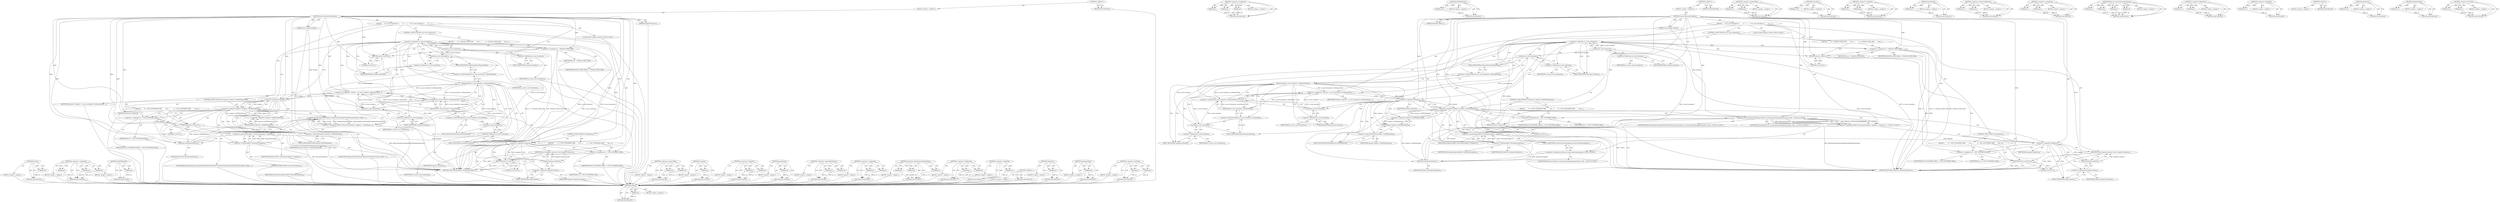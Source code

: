 digraph "&lt;operator&gt;.lessThan" {
vulnerable_177 [label=<(METHOD,release)>];
vulnerable_178 [label=<(PARAM,p1)>];
vulnerable_179 [label=<(BLOCK,&lt;empty&gt;,&lt;empty&gt;)>];
vulnerable_180 [label=<(METHOD_RETURN,ANY)>];
vulnerable_129 [label=<(METHOD,&lt;operator&gt;.conditional)>];
vulnerable_130 [label=<(PARAM,p1)>];
vulnerable_131 [label=<(PARAM,p2)>];
vulnerable_132 [label=<(PARAM,p3)>];
vulnerable_133 [label=<(BLOCK,&lt;empty&gt;,&lt;empty&gt;)>];
vulnerable_134 [label=<(METHOD_RETURN,ANY)>];
vulnerable_153 [label=<(METHOD,isHTMLElement)>];
vulnerable_154 [label=<(PARAM,p1)>];
vulnerable_155 [label=<(BLOCK,&lt;empty&gt;,&lt;empty&gt;)>];
vulnerable_156 [label=<(METHOD_RETURN,ANY)>];
vulnerable_6 [label=<(METHOD,&lt;global&gt;)<SUB>1</SUB>>];
vulnerable_7 [label=<(BLOCK,&lt;empty&gt;,&lt;empty&gt;)<SUB>1</SUB>>];
vulnerable_8 [label=<(METHOD,createContextualFragment)<SUB>1</SUB>>];
vulnerable_9 [label=<(PARAM,const String&amp; markup)<SUB>1</SUB>>];
vulnerable_10 [label=<(PARAM,ExceptionCode&amp; ec)<SUB>1</SUB>>];
vulnerable_11 [label=<(BLOCK,{
     if (!m_start.container()) {
        ec =...,{
     if (!m_start.container()) {
        ec =...)<SUB>2</SUB>>];
vulnerable_12 [label=<(CONTROL_STRUCTURE,IF,if (!m_start.container()))<SUB>3</SUB>>];
vulnerable_13 [label=<(&lt;operator&gt;.logicalNot,!m_start.container())<SUB>3</SUB>>];
vulnerable_14 [label=<(container,m_start.container())<SUB>3</SUB>>];
vulnerable_15 [label=<(&lt;operator&gt;.fieldAccess,m_start.container)<SUB>3</SUB>>];
vulnerable_16 [label=<(IDENTIFIER,m_start,m_start.container())<SUB>3</SUB>>];
vulnerable_17 [label=<(FIELD_IDENTIFIER,container,container)<SUB>3</SUB>>];
vulnerable_18 [label=<(BLOCK,{
        ec = INVALID_STATE_ERR;
        retur...,{
        ec = INVALID_STATE_ERR;
        retur...)<SUB>3</SUB>>];
vulnerable_19 [label=<(&lt;operator&gt;.assignment,ec = INVALID_STATE_ERR)<SUB>4</SUB>>];
vulnerable_20 [label=<(IDENTIFIER,ec,ec = INVALID_STATE_ERR)<SUB>4</SUB>>];
vulnerable_21 [label=<(IDENTIFIER,INVALID_STATE_ERR,ec = INVALID_STATE_ERR)<SUB>4</SUB>>];
vulnerable_22 [label=<(RETURN,return 0;,return 0;)<SUB>5</SUB>>];
vulnerable_23 [label=<(LITERAL,0,return 0;)<SUB>5</SUB>>];
vulnerable_24 [label="<(LOCAL,Node* element: Node*)<SUB>8</SUB>>"];
vulnerable_25 [label=<(&lt;operator&gt;.assignment,* element = m_start.container()-&gt;isElementNode(...)<SUB>8</SUB>>];
vulnerable_26 [label=<(IDENTIFIER,element,* element = m_start.container()-&gt;isElementNode(...)<SUB>8</SUB>>];
vulnerable_27 [label=<(&lt;operator&gt;.conditional,m_start.container()-&gt;isElementNode() ? m_start....)<SUB>8</SUB>>];
vulnerable_28 [label=<(isElementNode,m_start.container()-&gt;isElementNode())<SUB>8</SUB>>];
vulnerable_29 [label=<(&lt;operator&gt;.indirectFieldAccess,m_start.container()-&gt;isElementNode)<SUB>8</SUB>>];
vulnerable_30 [label=<(container,m_start.container())<SUB>8</SUB>>];
vulnerable_31 [label=<(&lt;operator&gt;.fieldAccess,m_start.container)<SUB>8</SUB>>];
vulnerable_32 [label=<(IDENTIFIER,m_start,m_start.container())<SUB>8</SUB>>];
vulnerable_33 [label=<(FIELD_IDENTIFIER,container,container)<SUB>8</SUB>>];
vulnerable_34 [label=<(FIELD_IDENTIFIER,isElementNode,isElementNode)<SUB>8</SUB>>];
vulnerable_35 [label=<(container,m_start.container())<SUB>8</SUB>>];
vulnerable_36 [label=<(&lt;operator&gt;.fieldAccess,m_start.container)<SUB>8</SUB>>];
vulnerable_37 [label=<(IDENTIFIER,m_start,m_start.container())<SUB>8</SUB>>];
vulnerable_38 [label=<(FIELD_IDENTIFIER,container,container)<SUB>8</SUB>>];
vulnerable_39 [label=<(parentNode,m_start.container()-&gt;parentNode())<SUB>8</SUB>>];
vulnerable_40 [label=<(&lt;operator&gt;.indirectFieldAccess,m_start.container()-&gt;parentNode)<SUB>8</SUB>>];
vulnerable_41 [label=<(container,m_start.container())<SUB>8</SUB>>];
vulnerable_42 [label=<(&lt;operator&gt;.fieldAccess,m_start.container)<SUB>8</SUB>>];
vulnerable_43 [label=<(IDENTIFIER,m_start,m_start.container())<SUB>8</SUB>>];
vulnerable_44 [label=<(FIELD_IDENTIFIER,container,container)<SUB>8</SUB>>];
vulnerable_45 [label=<(FIELD_IDENTIFIER,parentNode,parentNode)<SUB>8</SUB>>];
vulnerable_46 [label=<(CONTROL_STRUCTURE,IF,if (!element || !element-&gt;isHTMLElement()))<SUB>9</SUB>>];
vulnerable_47 [label=<(&lt;operator&gt;.logicalOr,!element || !element-&gt;isHTMLElement())<SUB>9</SUB>>];
vulnerable_48 [label=<(&lt;operator&gt;.logicalNot,!element)<SUB>9</SUB>>];
vulnerable_49 [label=<(IDENTIFIER,element,!element)<SUB>9</SUB>>];
vulnerable_50 [label=<(&lt;operator&gt;.logicalNot,!element-&gt;isHTMLElement())<SUB>9</SUB>>];
vulnerable_51 [label=<(isHTMLElement,element-&gt;isHTMLElement())<SUB>9</SUB>>];
vulnerable_52 [label=<(&lt;operator&gt;.indirectFieldAccess,element-&gt;isHTMLElement)<SUB>9</SUB>>];
vulnerable_53 [label=<(IDENTIFIER,element,element-&gt;isHTMLElement())<SUB>9</SUB>>];
vulnerable_54 [label=<(FIELD_IDENTIFIER,isHTMLElement,isHTMLElement)<SUB>9</SUB>>];
vulnerable_55 [label=<(BLOCK,{
        ec = NOT_SUPPORTED_ERR;
         retu...,{
        ec = NOT_SUPPORTED_ERR;
         retu...)<SUB>9</SUB>>];
vulnerable_56 [label=<(&lt;operator&gt;.assignment,ec = NOT_SUPPORTED_ERR)<SUB>10</SUB>>];
vulnerable_57 [label=<(IDENTIFIER,ec,ec = NOT_SUPPORTED_ERR)<SUB>10</SUB>>];
vulnerable_58 [label=<(IDENTIFIER,NOT_SUPPORTED_ERR,ec = NOT_SUPPORTED_ERR)<SUB>10</SUB>>];
vulnerable_59 [label=<(RETURN,return 0;,return 0;)<SUB>11</SUB>>];
vulnerable_60 [label=<(LITERAL,0,return 0;)<SUB>11</SUB>>];
vulnerable_61 [label=<(&lt;operator&gt;.assignment,RefPtr&lt;DocumentFragment&gt; fragment = createDocum...)<SUB>14</SUB>>];
vulnerable_62 [label=<(&lt;operator&gt;.greaterThan,RefPtr&lt;DocumentFragment&gt; fragment)<SUB>14</SUB>>];
vulnerable_63 [label=<(&lt;operator&gt;.lessThan,RefPtr&lt;DocumentFragment)<SUB>14</SUB>>];
vulnerable_64 [label=<(IDENTIFIER,RefPtr,RefPtr&lt;DocumentFragment)<SUB>14</SUB>>];
vulnerable_65 [label=<(IDENTIFIER,DocumentFragment,RefPtr&lt;DocumentFragment)<SUB>14</SUB>>];
vulnerable_66 [label=<(IDENTIFIER,fragment,RefPtr&lt;DocumentFragment&gt; fragment)<SUB>14</SUB>>];
vulnerable_67 [label=<(createDocumentFragmentForElement,createDocumentFragmentForElement(markup, toElem...)<SUB>14</SUB>>];
vulnerable_68 [label=<(IDENTIFIER,markup,createDocumentFragmentForElement(markup, toElem...)<SUB>14</SUB>>];
vulnerable_69 [label=<(toElement,toElement(element))<SUB>14</SUB>>];
vulnerable_70 [label=<(IDENTIFIER,element,toElement(element))<SUB>14</SUB>>];
vulnerable_71 [label=<(IDENTIFIER,AllowScriptingContentAndDoNotMarkAlreadyStarted,createDocumentFragmentForElement(markup, toElem...)<SUB>14</SUB>>];
vulnerable_72 [label=<(CONTROL_STRUCTURE,IF,if (!fragment))<SUB>16</SUB>>];
vulnerable_73 [label=<(&lt;operator&gt;.logicalNot,!fragment)<SUB>16</SUB>>];
vulnerable_74 [label=<(IDENTIFIER,fragment,!fragment)<SUB>16</SUB>>];
vulnerable_75 [label=<(BLOCK,{
         ec = NOT_SUPPORTED_ERR;
        retu...,{
         ec = NOT_SUPPORTED_ERR;
        retu...)<SUB>16</SUB>>];
vulnerable_76 [label=<(&lt;operator&gt;.assignment,ec = NOT_SUPPORTED_ERR)<SUB>17</SUB>>];
vulnerable_77 [label=<(IDENTIFIER,ec,ec = NOT_SUPPORTED_ERR)<SUB>17</SUB>>];
vulnerable_78 [label=<(IDENTIFIER,NOT_SUPPORTED_ERR,ec = NOT_SUPPORTED_ERR)<SUB>17</SUB>>];
vulnerable_79 [label=<(RETURN,return 0;,return 0;)<SUB>18</SUB>>];
vulnerable_80 [label=<(LITERAL,0,return 0;)<SUB>18</SUB>>];
vulnerable_81 [label=<(RETURN,return fragment.release();,return fragment.release();)<SUB>21</SUB>>];
vulnerable_82 [label=<(release,fragment.release())<SUB>21</SUB>>];
vulnerable_83 [label=<(&lt;operator&gt;.fieldAccess,fragment.release)<SUB>21</SUB>>];
vulnerable_84 [label=<(IDENTIFIER,fragment,fragment.release())<SUB>21</SUB>>];
vulnerable_85 [label=<(FIELD_IDENTIFIER,release,release)<SUB>21</SUB>>];
vulnerable_86 [label=<(METHOD_RETURN,PassRefPtr&lt;DocumentFragment&gt;)<SUB>1</SUB>>];
vulnerable_88 [label=<(METHOD_RETURN,ANY)<SUB>1</SUB>>];
vulnerable_157 [label=<(METHOD,&lt;operator&gt;.greaterThan)>];
vulnerable_158 [label=<(PARAM,p1)>];
vulnerable_159 [label=<(PARAM,p2)>];
vulnerable_160 [label=<(BLOCK,&lt;empty&gt;,&lt;empty&gt;)>];
vulnerable_161 [label=<(METHOD_RETURN,ANY)>];
vulnerable_115 [label=<(METHOD,container)>];
vulnerable_116 [label=<(PARAM,p1)>];
vulnerable_117 [label=<(BLOCK,&lt;empty&gt;,&lt;empty&gt;)>];
vulnerable_118 [label=<(METHOD_RETURN,ANY)>];
vulnerable_148 [label=<(METHOD,&lt;operator&gt;.logicalOr)>];
vulnerable_149 [label=<(PARAM,p1)>];
vulnerable_150 [label=<(PARAM,p2)>];
vulnerable_151 [label=<(BLOCK,&lt;empty&gt;,&lt;empty&gt;)>];
vulnerable_152 [label=<(METHOD_RETURN,ANY)>];
vulnerable_144 [label=<(METHOD,parentNode)>];
vulnerable_145 [label=<(PARAM,p1)>];
vulnerable_146 [label=<(BLOCK,&lt;empty&gt;,&lt;empty&gt;)>];
vulnerable_147 [label=<(METHOD_RETURN,ANY)>];
vulnerable_139 [label=<(METHOD,&lt;operator&gt;.indirectFieldAccess)>];
vulnerable_140 [label=<(PARAM,p1)>];
vulnerable_141 [label=<(PARAM,p2)>];
vulnerable_142 [label=<(BLOCK,&lt;empty&gt;,&lt;empty&gt;)>];
vulnerable_143 [label=<(METHOD_RETURN,ANY)>];
vulnerable_124 [label=<(METHOD,&lt;operator&gt;.assignment)>];
vulnerable_125 [label=<(PARAM,p1)>];
vulnerable_126 [label=<(PARAM,p2)>];
vulnerable_127 [label=<(BLOCK,&lt;empty&gt;,&lt;empty&gt;)>];
vulnerable_128 [label=<(METHOD_RETURN,ANY)>];
vulnerable_167 [label=<(METHOD,createDocumentFragmentForElement)>];
vulnerable_168 [label=<(PARAM,p1)>];
vulnerable_169 [label=<(PARAM,p2)>];
vulnerable_170 [label=<(PARAM,p3)>];
vulnerable_171 [label=<(BLOCK,&lt;empty&gt;,&lt;empty&gt;)>];
vulnerable_172 [label=<(METHOD_RETURN,ANY)>];
vulnerable_119 [label=<(METHOD,&lt;operator&gt;.fieldAccess)>];
vulnerable_120 [label=<(PARAM,p1)>];
vulnerable_121 [label=<(PARAM,p2)>];
vulnerable_122 [label=<(BLOCK,&lt;empty&gt;,&lt;empty&gt;)>];
vulnerable_123 [label=<(METHOD_RETURN,ANY)>];
vulnerable_111 [label=<(METHOD,&lt;operator&gt;.logicalNot)>];
vulnerable_112 [label=<(PARAM,p1)>];
vulnerable_113 [label=<(BLOCK,&lt;empty&gt;,&lt;empty&gt;)>];
vulnerable_114 [label=<(METHOD_RETURN,ANY)>];
vulnerable_105 [label=<(METHOD,&lt;global&gt;)<SUB>1</SUB>>];
vulnerable_106 [label=<(BLOCK,&lt;empty&gt;,&lt;empty&gt;)>];
vulnerable_107 [label=<(METHOD_RETURN,ANY)>];
vulnerable_173 [label=<(METHOD,toElement)>];
vulnerable_174 [label=<(PARAM,p1)>];
vulnerable_175 [label=<(BLOCK,&lt;empty&gt;,&lt;empty&gt;)>];
vulnerable_176 [label=<(METHOD_RETURN,ANY)>];
vulnerable_135 [label=<(METHOD,isElementNode)>];
vulnerable_136 [label=<(PARAM,p1)>];
vulnerable_137 [label=<(BLOCK,&lt;empty&gt;,&lt;empty&gt;)>];
vulnerable_138 [label=<(METHOD_RETURN,ANY)>];
vulnerable_162 [label=<(METHOD,&lt;operator&gt;.lessThan)>];
vulnerable_163 [label=<(PARAM,p1)>];
vulnerable_164 [label=<(PARAM,p2)>];
vulnerable_165 [label=<(BLOCK,&lt;empty&gt;,&lt;empty&gt;)>];
vulnerable_166 [label=<(METHOD_RETURN,ANY)>];
fixed_181 [label=<(METHOD,release)>];
fixed_182 [label=<(PARAM,p1)>];
fixed_183 [label=<(BLOCK,&lt;empty&gt;,&lt;empty&gt;)>];
fixed_184 [label=<(METHOD_RETURN,ANY)>];
fixed_132 [label=<(METHOD,&lt;operator&gt;.conditional)>];
fixed_133 [label=<(PARAM,p1)>];
fixed_134 [label=<(PARAM,p2)>];
fixed_135 [label=<(PARAM,p3)>];
fixed_136 [label=<(BLOCK,&lt;empty&gt;,&lt;empty&gt;)>];
fixed_137 [label=<(METHOD_RETURN,ANY)>];
fixed_156 [label=<(METHOD,isHTMLElement)>];
fixed_157 [label=<(PARAM,p1)>];
fixed_158 [label=<(BLOCK,&lt;empty&gt;,&lt;empty&gt;)>];
fixed_159 [label=<(METHOD_RETURN,ANY)>];
fixed_6 [label=<(METHOD,&lt;global&gt;)<SUB>1</SUB>>];
fixed_7 [label=<(BLOCK,&lt;empty&gt;,&lt;empty&gt;)<SUB>1</SUB>>];
fixed_8 [label=<(METHOD,createContextualFragment)<SUB>1</SUB>>];
fixed_9 [label=<(PARAM,const String&amp; markup)<SUB>1</SUB>>];
fixed_10 [label=<(PARAM,ExceptionCode&amp; ec)<SUB>1</SUB>>];
fixed_11 [label=<(BLOCK,{
     if (!m_start.container()) {
        ec =...,{
     if (!m_start.container()) {
        ec =...)<SUB>2</SUB>>];
fixed_12 [label=<(CONTROL_STRUCTURE,IF,if (!m_start.container()))<SUB>3</SUB>>];
fixed_13 [label=<(&lt;operator&gt;.logicalNot,!m_start.container())<SUB>3</SUB>>];
fixed_14 [label=<(container,m_start.container())<SUB>3</SUB>>];
fixed_15 [label=<(&lt;operator&gt;.fieldAccess,m_start.container)<SUB>3</SUB>>];
fixed_16 [label=<(IDENTIFIER,m_start,m_start.container())<SUB>3</SUB>>];
fixed_17 [label=<(FIELD_IDENTIFIER,container,container)<SUB>3</SUB>>];
fixed_18 [label=<(BLOCK,{
        ec = INVALID_STATE_ERR;
        retur...,{
        ec = INVALID_STATE_ERR;
        retur...)<SUB>3</SUB>>];
fixed_19 [label=<(&lt;operator&gt;.assignment,ec = INVALID_STATE_ERR)<SUB>4</SUB>>];
fixed_20 [label=<(IDENTIFIER,ec,ec = INVALID_STATE_ERR)<SUB>4</SUB>>];
fixed_21 [label=<(IDENTIFIER,INVALID_STATE_ERR,ec = INVALID_STATE_ERR)<SUB>4</SUB>>];
fixed_22 [label=<(RETURN,return 0;,return 0;)<SUB>5</SUB>>];
fixed_23 [label=<(LITERAL,0,return 0;)<SUB>5</SUB>>];
fixed_24 [label="<(LOCAL,Node* element: Node*)<SUB>8</SUB>>"];
fixed_25 [label=<(&lt;operator&gt;.assignment,* element = m_start.container()-&gt;isElementNode(...)<SUB>8</SUB>>];
fixed_26 [label=<(IDENTIFIER,element,* element = m_start.container()-&gt;isElementNode(...)<SUB>8</SUB>>];
fixed_27 [label=<(&lt;operator&gt;.conditional,m_start.container()-&gt;isElementNode() ? m_start....)<SUB>8</SUB>>];
fixed_28 [label=<(isElementNode,m_start.container()-&gt;isElementNode())<SUB>8</SUB>>];
fixed_29 [label=<(&lt;operator&gt;.indirectFieldAccess,m_start.container()-&gt;isElementNode)<SUB>8</SUB>>];
fixed_30 [label=<(container,m_start.container())<SUB>8</SUB>>];
fixed_31 [label=<(&lt;operator&gt;.fieldAccess,m_start.container)<SUB>8</SUB>>];
fixed_32 [label=<(IDENTIFIER,m_start,m_start.container())<SUB>8</SUB>>];
fixed_33 [label=<(FIELD_IDENTIFIER,container,container)<SUB>8</SUB>>];
fixed_34 [label=<(FIELD_IDENTIFIER,isElementNode,isElementNode)<SUB>8</SUB>>];
fixed_35 [label=<(container,m_start.container())<SUB>8</SUB>>];
fixed_36 [label=<(&lt;operator&gt;.fieldAccess,m_start.container)<SUB>8</SUB>>];
fixed_37 [label=<(IDENTIFIER,m_start,m_start.container())<SUB>8</SUB>>];
fixed_38 [label=<(FIELD_IDENTIFIER,container,container)<SUB>8</SUB>>];
fixed_39 [label=<(parentNode,m_start.container()-&gt;parentNode())<SUB>8</SUB>>];
fixed_40 [label=<(&lt;operator&gt;.indirectFieldAccess,m_start.container()-&gt;parentNode)<SUB>8</SUB>>];
fixed_41 [label=<(container,m_start.container())<SUB>8</SUB>>];
fixed_42 [label=<(&lt;operator&gt;.fieldAccess,m_start.container)<SUB>8</SUB>>];
fixed_43 [label=<(IDENTIFIER,m_start,m_start.container())<SUB>8</SUB>>];
fixed_44 [label=<(FIELD_IDENTIFIER,container,container)<SUB>8</SUB>>];
fixed_45 [label=<(FIELD_IDENTIFIER,parentNode,parentNode)<SUB>8</SUB>>];
fixed_46 [label=<(CONTROL_STRUCTURE,IF,if (!element || !element-&gt;isHTMLElement()))<SUB>9</SUB>>];
fixed_47 [label=<(&lt;operator&gt;.logicalOr,!element || !element-&gt;isHTMLElement())<SUB>9</SUB>>];
fixed_48 [label=<(&lt;operator&gt;.logicalNot,!element)<SUB>9</SUB>>];
fixed_49 [label=<(IDENTIFIER,element,!element)<SUB>9</SUB>>];
fixed_50 [label=<(&lt;operator&gt;.logicalNot,!element-&gt;isHTMLElement())<SUB>9</SUB>>];
fixed_51 [label=<(isHTMLElement,element-&gt;isHTMLElement())<SUB>9</SUB>>];
fixed_52 [label=<(&lt;operator&gt;.indirectFieldAccess,element-&gt;isHTMLElement)<SUB>9</SUB>>];
fixed_53 [label=<(IDENTIFIER,element,element-&gt;isHTMLElement())<SUB>9</SUB>>];
fixed_54 [label=<(FIELD_IDENTIFIER,isHTMLElement,isHTMLElement)<SUB>9</SUB>>];
fixed_55 [label=<(BLOCK,{
        ec = NOT_SUPPORTED_ERR;
         retu...,{
        ec = NOT_SUPPORTED_ERR;
         retu...)<SUB>9</SUB>>];
fixed_56 [label=<(&lt;operator&gt;.assignment,ec = NOT_SUPPORTED_ERR)<SUB>10</SUB>>];
fixed_57 [label=<(IDENTIFIER,ec,ec = NOT_SUPPORTED_ERR)<SUB>10</SUB>>];
fixed_58 [label=<(IDENTIFIER,NOT_SUPPORTED_ERR,ec = NOT_SUPPORTED_ERR)<SUB>10</SUB>>];
fixed_59 [label=<(RETURN,return 0;,return 0;)<SUB>11</SUB>>];
fixed_60 [label=<(LITERAL,0,return 0;)<SUB>11</SUB>>];
fixed_61 [label="<(&lt;operator&gt;.assignment,RefPtr&lt;DocumentFragment&gt; fragment = WebCore::cr...)<SUB>14</SUB>>"];
fixed_62 [label=<(&lt;operator&gt;.greaterThan,RefPtr&lt;DocumentFragment&gt; fragment)<SUB>14</SUB>>];
fixed_63 [label=<(&lt;operator&gt;.lessThan,RefPtr&lt;DocumentFragment)<SUB>14</SUB>>];
fixed_64 [label=<(IDENTIFIER,RefPtr,RefPtr&lt;DocumentFragment)<SUB>14</SUB>>];
fixed_65 [label=<(IDENTIFIER,DocumentFragment,RefPtr&lt;DocumentFragment)<SUB>14</SUB>>];
fixed_66 [label=<(IDENTIFIER,fragment,RefPtr&lt;DocumentFragment&gt; fragment)<SUB>14</SUB>>];
fixed_67 [label="<(WebCore.createContextualFragment,WebCore::createContextualFragment(markup, toEle...)<SUB>14</SUB>>"];
fixed_68 [label="<(&lt;operator&gt;.fieldAccess,WebCore::createContextualFragment)<SUB>14</SUB>>"];
fixed_69 [label="<(IDENTIFIER,WebCore,WebCore::createContextualFragment(markup, toEle...)<SUB>14</SUB>>"];
fixed_70 [label=<(FIELD_IDENTIFIER,createContextualFragment,createContextualFragment)<SUB>14</SUB>>];
fixed_71 [label="<(IDENTIFIER,markup,WebCore::createContextualFragment(markup, toEle...)<SUB>14</SUB>>"];
fixed_72 [label=<(toElement,toElement(element))<SUB>14</SUB>>];
fixed_73 [label=<(IDENTIFIER,element,toElement(element))<SUB>14</SUB>>];
fixed_74 [label="<(IDENTIFIER,AllowScriptingContentAndDoNotMarkAlreadyStarted,WebCore::createContextualFragment(markup, toEle...)<SUB>14</SUB>>"];
fixed_75 [label=<(CONTROL_STRUCTURE,IF,if (!fragment))<SUB>16</SUB>>];
fixed_76 [label=<(&lt;operator&gt;.logicalNot,!fragment)<SUB>16</SUB>>];
fixed_77 [label=<(IDENTIFIER,fragment,!fragment)<SUB>16</SUB>>];
fixed_78 [label=<(BLOCK,{
         ec = NOT_SUPPORTED_ERR;
        retu...,{
         ec = NOT_SUPPORTED_ERR;
        retu...)<SUB>16</SUB>>];
fixed_79 [label=<(&lt;operator&gt;.assignment,ec = NOT_SUPPORTED_ERR)<SUB>17</SUB>>];
fixed_80 [label=<(IDENTIFIER,ec,ec = NOT_SUPPORTED_ERR)<SUB>17</SUB>>];
fixed_81 [label=<(IDENTIFIER,NOT_SUPPORTED_ERR,ec = NOT_SUPPORTED_ERR)<SUB>17</SUB>>];
fixed_82 [label=<(RETURN,return 0;,return 0;)<SUB>18</SUB>>];
fixed_83 [label=<(LITERAL,0,return 0;)<SUB>18</SUB>>];
fixed_84 [label=<(RETURN,return fragment.release();,return fragment.release();)<SUB>21</SUB>>];
fixed_85 [label=<(release,fragment.release())<SUB>21</SUB>>];
fixed_86 [label=<(&lt;operator&gt;.fieldAccess,fragment.release)<SUB>21</SUB>>];
fixed_87 [label=<(IDENTIFIER,fragment,fragment.release())<SUB>21</SUB>>];
fixed_88 [label=<(FIELD_IDENTIFIER,release,release)<SUB>21</SUB>>];
fixed_89 [label=<(METHOD_RETURN,PassRefPtr&lt;DocumentFragment&gt;)<SUB>1</SUB>>];
fixed_91 [label=<(METHOD_RETURN,ANY)<SUB>1</SUB>>];
fixed_160 [label=<(METHOD,&lt;operator&gt;.greaterThan)>];
fixed_161 [label=<(PARAM,p1)>];
fixed_162 [label=<(PARAM,p2)>];
fixed_163 [label=<(BLOCK,&lt;empty&gt;,&lt;empty&gt;)>];
fixed_164 [label=<(METHOD_RETURN,ANY)>];
fixed_118 [label=<(METHOD,container)>];
fixed_119 [label=<(PARAM,p1)>];
fixed_120 [label=<(BLOCK,&lt;empty&gt;,&lt;empty&gt;)>];
fixed_121 [label=<(METHOD_RETURN,ANY)>];
fixed_151 [label=<(METHOD,&lt;operator&gt;.logicalOr)>];
fixed_152 [label=<(PARAM,p1)>];
fixed_153 [label=<(PARAM,p2)>];
fixed_154 [label=<(BLOCK,&lt;empty&gt;,&lt;empty&gt;)>];
fixed_155 [label=<(METHOD_RETURN,ANY)>];
fixed_147 [label=<(METHOD,parentNode)>];
fixed_148 [label=<(PARAM,p1)>];
fixed_149 [label=<(BLOCK,&lt;empty&gt;,&lt;empty&gt;)>];
fixed_150 [label=<(METHOD_RETURN,ANY)>];
fixed_142 [label=<(METHOD,&lt;operator&gt;.indirectFieldAccess)>];
fixed_143 [label=<(PARAM,p1)>];
fixed_144 [label=<(PARAM,p2)>];
fixed_145 [label=<(BLOCK,&lt;empty&gt;,&lt;empty&gt;)>];
fixed_146 [label=<(METHOD_RETURN,ANY)>];
fixed_127 [label=<(METHOD,&lt;operator&gt;.assignment)>];
fixed_128 [label=<(PARAM,p1)>];
fixed_129 [label=<(PARAM,p2)>];
fixed_130 [label=<(BLOCK,&lt;empty&gt;,&lt;empty&gt;)>];
fixed_131 [label=<(METHOD_RETURN,ANY)>];
fixed_170 [label=<(METHOD,WebCore.createContextualFragment)>];
fixed_171 [label=<(PARAM,p1)>];
fixed_172 [label=<(PARAM,p2)>];
fixed_173 [label=<(PARAM,p3)>];
fixed_174 [label=<(PARAM,p4)>];
fixed_175 [label=<(BLOCK,&lt;empty&gt;,&lt;empty&gt;)>];
fixed_176 [label=<(METHOD_RETURN,ANY)>];
fixed_122 [label=<(METHOD,&lt;operator&gt;.fieldAccess)>];
fixed_123 [label=<(PARAM,p1)>];
fixed_124 [label=<(PARAM,p2)>];
fixed_125 [label=<(BLOCK,&lt;empty&gt;,&lt;empty&gt;)>];
fixed_126 [label=<(METHOD_RETURN,ANY)>];
fixed_114 [label=<(METHOD,&lt;operator&gt;.logicalNot)>];
fixed_115 [label=<(PARAM,p1)>];
fixed_116 [label=<(BLOCK,&lt;empty&gt;,&lt;empty&gt;)>];
fixed_117 [label=<(METHOD_RETURN,ANY)>];
fixed_108 [label=<(METHOD,&lt;global&gt;)<SUB>1</SUB>>];
fixed_109 [label=<(BLOCK,&lt;empty&gt;,&lt;empty&gt;)>];
fixed_110 [label=<(METHOD_RETURN,ANY)>];
fixed_177 [label=<(METHOD,toElement)>];
fixed_178 [label=<(PARAM,p1)>];
fixed_179 [label=<(BLOCK,&lt;empty&gt;,&lt;empty&gt;)>];
fixed_180 [label=<(METHOD_RETURN,ANY)>];
fixed_138 [label=<(METHOD,isElementNode)>];
fixed_139 [label=<(PARAM,p1)>];
fixed_140 [label=<(BLOCK,&lt;empty&gt;,&lt;empty&gt;)>];
fixed_141 [label=<(METHOD_RETURN,ANY)>];
fixed_165 [label=<(METHOD,&lt;operator&gt;.lessThan)>];
fixed_166 [label=<(PARAM,p1)>];
fixed_167 [label=<(PARAM,p2)>];
fixed_168 [label=<(BLOCK,&lt;empty&gt;,&lt;empty&gt;)>];
fixed_169 [label=<(METHOD_RETURN,ANY)>];
vulnerable_177 -> vulnerable_178  [key=0, label="AST: "];
vulnerable_177 -> vulnerable_178  [key=1, label="DDG: "];
vulnerable_177 -> vulnerable_179  [key=0, label="AST: "];
vulnerable_177 -> vulnerable_180  [key=0, label="AST: "];
vulnerable_177 -> vulnerable_180  [key=1, label="CFG: "];
vulnerable_178 -> vulnerable_180  [key=0, label="DDG: p1"];
vulnerable_179 -> fixed_181  [key=0];
vulnerable_180 -> fixed_181  [key=0];
vulnerable_129 -> vulnerable_130  [key=0, label="AST: "];
vulnerable_129 -> vulnerable_130  [key=1, label="DDG: "];
vulnerable_129 -> vulnerable_133  [key=0, label="AST: "];
vulnerable_129 -> vulnerable_131  [key=0, label="AST: "];
vulnerable_129 -> vulnerable_131  [key=1, label="DDG: "];
vulnerable_129 -> vulnerable_134  [key=0, label="AST: "];
vulnerable_129 -> vulnerable_134  [key=1, label="CFG: "];
vulnerable_129 -> vulnerable_132  [key=0, label="AST: "];
vulnerable_129 -> vulnerable_132  [key=1, label="DDG: "];
vulnerable_130 -> vulnerable_134  [key=0, label="DDG: p1"];
vulnerable_131 -> vulnerable_134  [key=0, label="DDG: p2"];
vulnerable_132 -> vulnerable_134  [key=0, label="DDG: p3"];
vulnerable_133 -> fixed_181  [key=0];
vulnerable_134 -> fixed_181  [key=0];
vulnerable_153 -> vulnerable_154  [key=0, label="AST: "];
vulnerable_153 -> vulnerable_154  [key=1, label="DDG: "];
vulnerable_153 -> vulnerable_155  [key=0, label="AST: "];
vulnerable_153 -> vulnerable_156  [key=0, label="AST: "];
vulnerable_153 -> vulnerable_156  [key=1, label="CFG: "];
vulnerable_154 -> vulnerable_156  [key=0, label="DDG: p1"];
vulnerable_155 -> fixed_181  [key=0];
vulnerable_156 -> fixed_181  [key=0];
vulnerable_6 -> vulnerable_7  [key=0, label="AST: "];
vulnerable_6 -> vulnerable_88  [key=0, label="AST: "];
vulnerable_6 -> vulnerable_88  [key=1, label="CFG: "];
vulnerable_7 -> vulnerable_8  [key=0, label="AST: "];
vulnerable_8 -> vulnerable_9  [key=0, label="AST: "];
vulnerable_8 -> vulnerable_9  [key=1, label="DDG: "];
vulnerable_8 -> vulnerable_10  [key=0, label="AST: "];
vulnerable_8 -> vulnerable_10  [key=1, label="DDG: "];
vulnerable_8 -> vulnerable_11  [key=0, label="AST: "];
vulnerable_8 -> vulnerable_86  [key=0, label="AST: "];
vulnerable_8 -> vulnerable_17  [key=0, label="CFG: "];
vulnerable_8 -> vulnerable_19  [key=0, label="DDG: "];
vulnerable_8 -> vulnerable_22  [key=0, label="DDG: "];
vulnerable_8 -> vulnerable_56  [key=0, label="DDG: "];
vulnerable_8 -> vulnerable_59  [key=0, label="DDG: "];
vulnerable_8 -> vulnerable_62  [key=0, label="DDG: "];
vulnerable_8 -> vulnerable_67  [key=0, label="DDG: "];
vulnerable_8 -> vulnerable_73  [key=0, label="DDG: "];
vulnerable_8 -> vulnerable_76  [key=0, label="DDG: "];
vulnerable_8 -> vulnerable_79  [key=0, label="DDG: "];
vulnerable_8 -> vulnerable_23  [key=0, label="DDG: "];
vulnerable_8 -> vulnerable_48  [key=0, label="DDG: "];
vulnerable_8 -> vulnerable_60  [key=0, label="DDG: "];
vulnerable_8 -> vulnerable_63  [key=0, label="DDG: "];
vulnerable_8 -> vulnerable_69  [key=0, label="DDG: "];
vulnerable_8 -> vulnerable_80  [key=0, label="DDG: "];
vulnerable_9 -> vulnerable_86  [key=0, label="DDG: markup"];
vulnerable_9 -> vulnerable_67  [key=0, label="DDG: markup"];
vulnerable_10 -> fixed_181  [key=0];
vulnerable_11 -> vulnerable_12  [key=0, label="AST: "];
vulnerable_11 -> vulnerable_24  [key=0, label="AST: "];
vulnerable_11 -> vulnerable_25  [key=0, label="AST: "];
vulnerable_11 -> vulnerable_46  [key=0, label="AST: "];
vulnerable_11 -> vulnerable_61  [key=0, label="AST: "];
vulnerable_11 -> vulnerable_72  [key=0, label="AST: "];
vulnerable_11 -> vulnerable_81  [key=0, label="AST: "];
vulnerable_12 -> vulnerable_13  [key=0, label="AST: "];
vulnerable_12 -> vulnerable_18  [key=0, label="AST: "];
vulnerable_13 -> vulnerable_14  [key=0, label="AST: "];
vulnerable_13 -> vulnerable_19  [key=0, label="CFG: "];
vulnerable_13 -> vulnerable_19  [key=1, label="CDG: "];
vulnerable_13 -> vulnerable_33  [key=0, label="CFG: "];
vulnerable_13 -> vulnerable_33  [key=1, label="CDG: "];
vulnerable_13 -> vulnerable_86  [key=0, label="DDG: m_start.container()"];
vulnerable_13 -> vulnerable_86  [key=1, label="DDG: !m_start.container()"];
vulnerable_13 -> vulnerable_47  [key=0, label="CDG: "];
vulnerable_13 -> vulnerable_30  [key=0, label="CDG: "];
vulnerable_13 -> vulnerable_34  [key=0, label="CDG: "];
vulnerable_13 -> vulnerable_48  [key=0, label="CDG: "];
vulnerable_13 -> vulnerable_28  [key=0, label="CDG: "];
vulnerable_13 -> vulnerable_25  [key=0, label="CDG: "];
vulnerable_13 -> vulnerable_22  [key=0, label="CDG: "];
vulnerable_13 -> vulnerable_27  [key=0, label="CDG: "];
vulnerable_13 -> vulnerable_29  [key=0, label="CDG: "];
vulnerable_13 -> vulnerable_31  [key=0, label="CDG: "];
vulnerable_14 -> vulnerable_15  [key=0, label="AST: "];
vulnerable_14 -> vulnerable_13  [key=0, label="CFG: "];
vulnerable_14 -> vulnerable_13  [key=1, label="DDG: m_start.container"];
vulnerable_14 -> vulnerable_86  [key=0, label="DDG: m_start.container"];
vulnerable_14 -> vulnerable_30  [key=0, label="DDG: m_start.container"];
vulnerable_15 -> vulnerable_16  [key=0, label="AST: "];
vulnerable_15 -> vulnerable_17  [key=0, label="AST: "];
vulnerable_15 -> vulnerable_14  [key=0, label="CFG: "];
vulnerable_16 -> fixed_181  [key=0];
vulnerable_17 -> vulnerable_15  [key=0, label="CFG: "];
vulnerable_18 -> vulnerable_19  [key=0, label="AST: "];
vulnerable_18 -> vulnerable_22  [key=0, label="AST: "];
vulnerable_19 -> vulnerable_20  [key=0, label="AST: "];
vulnerable_19 -> vulnerable_21  [key=0, label="AST: "];
vulnerable_19 -> vulnerable_22  [key=0, label="CFG: "];
vulnerable_19 -> vulnerable_86  [key=0, label="DDG: ec"];
vulnerable_19 -> vulnerable_86  [key=1, label="DDG: ec = INVALID_STATE_ERR"];
vulnerable_19 -> vulnerable_86  [key=2, label="DDG: INVALID_STATE_ERR"];
vulnerable_20 -> fixed_181  [key=0];
vulnerable_21 -> fixed_181  [key=0];
vulnerable_22 -> vulnerable_23  [key=0, label="AST: "];
vulnerable_22 -> vulnerable_86  [key=0, label="CFG: "];
vulnerable_22 -> vulnerable_86  [key=1, label="DDG: &lt;RET&gt;"];
vulnerable_23 -> vulnerable_22  [key=0, label="DDG: 0"];
vulnerable_24 -> fixed_181  [key=0];
vulnerable_25 -> vulnerable_26  [key=0, label="AST: "];
vulnerable_25 -> vulnerable_27  [key=0, label="AST: "];
vulnerable_25 -> vulnerable_48  [key=0, label="CFG: "];
vulnerable_25 -> vulnerable_48  [key=1, label="DDG: element"];
vulnerable_26 -> fixed_181  [key=0];
vulnerable_27 -> vulnerable_28  [key=0, label="AST: "];
vulnerable_27 -> vulnerable_35  [key=0, label="AST: "];
vulnerable_27 -> vulnerable_39  [key=0, label="AST: "];
vulnerable_27 -> vulnerable_25  [key=0, label="CFG: "];
vulnerable_28 -> vulnerable_29  [key=0, label="AST: "];
vulnerable_28 -> vulnerable_38  [key=0, label="CFG: "];
vulnerable_28 -> vulnerable_38  [key=1, label="CDG: "];
vulnerable_28 -> vulnerable_44  [key=0, label="CFG: "];
vulnerable_28 -> vulnerable_44  [key=1, label="CDG: "];
vulnerable_28 -> vulnerable_25  [key=0, label="DDG: m_start.container()-&gt;isElementNode"];
vulnerable_28 -> vulnerable_27  [key=0, label="DDG: m_start.container()-&gt;isElementNode"];
vulnerable_28 -> vulnerable_42  [key=0, label="CDG: "];
vulnerable_28 -> vulnerable_45  [key=0, label="CDG: "];
vulnerable_28 -> vulnerable_40  [key=0, label="CDG: "];
vulnerable_28 -> vulnerable_35  [key=0, label="CDG: "];
vulnerable_28 -> vulnerable_36  [key=0, label="CDG: "];
vulnerable_28 -> vulnerable_41  [key=0, label="CDG: "];
vulnerable_28 -> vulnerable_39  [key=0, label="CDG: "];
vulnerable_29 -> vulnerable_30  [key=0, label="AST: "];
vulnerable_29 -> vulnerable_34  [key=0, label="AST: "];
vulnerable_29 -> vulnerable_28  [key=0, label="CFG: "];
vulnerable_30 -> vulnerable_31  [key=0, label="AST: "];
vulnerable_30 -> vulnerable_34  [key=0, label="CFG: "];
vulnerable_30 -> vulnerable_35  [key=0, label="DDG: m_start.container"];
vulnerable_30 -> vulnerable_41  [key=0, label="DDG: m_start.container"];
vulnerable_31 -> vulnerable_32  [key=0, label="AST: "];
vulnerable_31 -> vulnerable_33  [key=0, label="AST: "];
vulnerable_31 -> vulnerable_30  [key=0, label="CFG: "];
vulnerable_32 -> fixed_181  [key=0];
vulnerable_33 -> vulnerable_31  [key=0, label="CFG: "];
vulnerable_34 -> vulnerable_29  [key=0, label="CFG: "];
vulnerable_35 -> vulnerable_36  [key=0, label="AST: "];
vulnerable_35 -> vulnerable_27  [key=0, label="CFG: "];
vulnerable_35 -> vulnerable_27  [key=1, label="DDG: m_start.container"];
vulnerable_35 -> vulnerable_25  [key=0, label="DDG: m_start.container"];
vulnerable_36 -> vulnerable_37  [key=0, label="AST: "];
vulnerable_36 -> vulnerable_38  [key=0, label="AST: "];
vulnerable_36 -> vulnerable_35  [key=0, label="CFG: "];
vulnerable_37 -> fixed_181  [key=0];
vulnerable_38 -> vulnerable_36  [key=0, label="CFG: "];
vulnerable_39 -> vulnerable_40  [key=0, label="AST: "];
vulnerable_39 -> vulnerable_27  [key=0, label="CFG: "];
vulnerable_39 -> vulnerable_27  [key=1, label="DDG: m_start.container()-&gt;parentNode"];
vulnerable_39 -> vulnerable_25  [key=0, label="DDG: m_start.container()-&gt;parentNode"];
vulnerable_40 -> vulnerable_41  [key=0, label="AST: "];
vulnerable_40 -> vulnerable_45  [key=0, label="AST: "];
vulnerable_40 -> vulnerable_39  [key=0, label="CFG: "];
vulnerable_41 -> vulnerable_42  [key=0, label="AST: "];
vulnerable_41 -> vulnerable_45  [key=0, label="CFG: "];
vulnerable_41 -> vulnerable_25  [key=0, label="DDG: m_start.container"];
vulnerable_41 -> vulnerable_27  [key=0, label="DDG: m_start.container"];
vulnerable_42 -> vulnerable_43  [key=0, label="AST: "];
vulnerable_42 -> vulnerable_44  [key=0, label="AST: "];
vulnerable_42 -> vulnerable_41  [key=0, label="CFG: "];
vulnerable_43 -> fixed_181  [key=0];
vulnerable_44 -> vulnerable_42  [key=0, label="CFG: "];
vulnerable_45 -> vulnerable_40  [key=0, label="CFG: "];
vulnerable_46 -> vulnerable_47  [key=0, label="AST: "];
vulnerable_46 -> vulnerable_55  [key=0, label="AST: "];
vulnerable_47 -> vulnerable_48  [key=0, label="AST: "];
vulnerable_47 -> vulnerable_50  [key=0, label="AST: "];
vulnerable_47 -> vulnerable_56  [key=0, label="CFG: "];
vulnerable_47 -> vulnerable_56  [key=1, label="CDG: "];
vulnerable_47 -> vulnerable_63  [key=0, label="CFG: "];
vulnerable_47 -> vulnerable_63  [key=1, label="CDG: "];
vulnerable_47 -> vulnerable_73  [key=0, label="CDG: "];
vulnerable_47 -> vulnerable_69  [key=0, label="CDG: "];
vulnerable_47 -> vulnerable_67  [key=0, label="CDG: "];
vulnerable_47 -> vulnerable_59  [key=0, label="CDG: "];
vulnerable_47 -> vulnerable_61  [key=0, label="CDG: "];
vulnerable_47 -> vulnerable_62  [key=0, label="CDG: "];
vulnerable_48 -> vulnerable_49  [key=0, label="AST: "];
vulnerable_48 -> vulnerable_47  [key=0, label="CFG: "];
vulnerable_48 -> vulnerable_47  [key=1, label="DDG: element"];
vulnerable_48 -> vulnerable_54  [key=0, label="CFG: "];
vulnerable_48 -> vulnerable_54  [key=1, label="CDG: "];
vulnerable_48 -> vulnerable_69  [key=0, label="DDG: element"];
vulnerable_48 -> vulnerable_51  [key=0, label="DDG: element"];
vulnerable_48 -> vulnerable_51  [key=1, label="CDG: "];
vulnerable_48 -> vulnerable_52  [key=0, label="CDG: "];
vulnerable_48 -> vulnerable_50  [key=0, label="CDG: "];
vulnerable_49 -> fixed_181  [key=0];
vulnerable_50 -> vulnerable_51  [key=0, label="AST: "];
vulnerable_50 -> vulnerable_47  [key=0, label="CFG: "];
vulnerable_50 -> vulnerable_47  [key=1, label="DDG: element-&gt;isHTMLElement()"];
vulnerable_51 -> vulnerable_52  [key=0, label="AST: "];
vulnerable_51 -> vulnerable_50  [key=0, label="CFG: "];
vulnerable_51 -> vulnerable_50  [key=1, label="DDG: element-&gt;isHTMLElement"];
vulnerable_51 -> vulnerable_69  [key=0, label="DDG: element-&gt;isHTMLElement"];
vulnerable_52 -> vulnerable_53  [key=0, label="AST: "];
vulnerable_52 -> vulnerable_54  [key=0, label="AST: "];
vulnerable_52 -> vulnerable_51  [key=0, label="CFG: "];
vulnerable_53 -> fixed_181  [key=0];
vulnerable_54 -> vulnerable_52  [key=0, label="CFG: "];
vulnerable_55 -> vulnerable_56  [key=0, label="AST: "];
vulnerable_55 -> vulnerable_59  [key=0, label="AST: "];
vulnerable_56 -> vulnerable_57  [key=0, label="AST: "];
vulnerable_56 -> vulnerable_58  [key=0, label="AST: "];
vulnerable_56 -> vulnerable_59  [key=0, label="CFG: "];
vulnerable_57 -> fixed_181  [key=0];
vulnerable_58 -> fixed_181  [key=0];
vulnerable_59 -> vulnerable_60  [key=0, label="AST: "];
vulnerable_59 -> vulnerable_86  [key=0, label="CFG: "];
vulnerable_59 -> vulnerable_86  [key=1, label="DDG: &lt;RET&gt;"];
vulnerable_60 -> vulnerable_59  [key=0, label="DDG: 0"];
vulnerable_61 -> vulnerable_62  [key=0, label="AST: "];
vulnerable_61 -> vulnerable_67  [key=0, label="AST: "];
vulnerable_61 -> vulnerable_73  [key=0, label="CFG: "];
vulnerable_62 -> vulnerable_63  [key=0, label="AST: "];
vulnerable_62 -> vulnerable_66  [key=0, label="AST: "];
vulnerable_62 -> vulnerable_69  [key=0, label="CFG: "];
vulnerable_62 -> vulnerable_73  [key=0, label="DDG: fragment"];
vulnerable_63 -> vulnerable_64  [key=0, label="AST: "];
vulnerable_63 -> vulnerable_65  [key=0, label="AST: "];
vulnerable_63 -> vulnerable_62  [key=0, label="CFG: "];
vulnerable_63 -> vulnerable_62  [key=1, label="DDG: RefPtr"];
vulnerable_63 -> vulnerable_62  [key=2, label="DDG: DocumentFragment"];
vulnerable_63 -> vulnerable_86  [key=0, label="DDG: DocumentFragment"];
vulnerable_64 -> fixed_181  [key=0];
vulnerable_65 -> fixed_181  [key=0];
vulnerable_66 -> fixed_181  [key=0];
vulnerable_67 -> vulnerable_68  [key=0, label="AST: "];
vulnerable_67 -> vulnerable_69  [key=0, label="AST: "];
vulnerable_67 -> vulnerable_71  [key=0, label="AST: "];
vulnerable_67 -> vulnerable_61  [key=0, label="CFG: "];
vulnerable_67 -> vulnerable_61  [key=1, label="DDG: markup"];
vulnerable_67 -> vulnerable_61  [key=2, label="DDG: toElement(element)"];
vulnerable_67 -> vulnerable_61  [key=3, label="DDG: AllowScriptingContentAndDoNotMarkAlreadyStarted"];
vulnerable_67 -> vulnerable_86  [key=0, label="DDG: AllowScriptingContentAndDoNotMarkAlreadyStarted"];
vulnerable_68 -> fixed_181  [key=0];
vulnerable_69 -> vulnerable_70  [key=0, label="AST: "];
vulnerable_69 -> vulnerable_67  [key=0, label="CFG: "];
vulnerable_69 -> vulnerable_67  [key=1, label="DDG: element"];
vulnerable_70 -> fixed_181  [key=0];
vulnerable_71 -> fixed_181  [key=0];
vulnerable_72 -> vulnerable_73  [key=0, label="AST: "];
vulnerable_72 -> vulnerable_75  [key=0, label="AST: "];
vulnerable_73 -> vulnerable_74  [key=0, label="AST: "];
vulnerable_73 -> vulnerable_76  [key=0, label="CFG: "];
vulnerable_73 -> vulnerable_76  [key=1, label="CDG: "];
vulnerable_73 -> vulnerable_85  [key=0, label="CFG: "];
vulnerable_73 -> vulnerable_85  [key=1, label="CDG: "];
vulnerable_73 -> vulnerable_82  [key=0, label="DDG: fragment"];
vulnerable_73 -> vulnerable_82  [key=1, label="CDG: "];
vulnerable_73 -> vulnerable_81  [key=0, label="CDG: "];
vulnerable_73 -> vulnerable_79  [key=0, label="CDG: "];
vulnerable_73 -> vulnerable_83  [key=0, label="CDG: "];
vulnerable_74 -> fixed_181  [key=0];
vulnerable_75 -> vulnerable_76  [key=0, label="AST: "];
vulnerable_75 -> vulnerable_79  [key=0, label="AST: "];
vulnerable_76 -> vulnerable_77  [key=0, label="AST: "];
vulnerable_76 -> vulnerable_78  [key=0, label="AST: "];
vulnerable_76 -> vulnerable_79  [key=0, label="CFG: "];
vulnerable_77 -> fixed_181  [key=0];
vulnerable_78 -> fixed_181  [key=0];
vulnerable_79 -> vulnerable_80  [key=0, label="AST: "];
vulnerable_79 -> vulnerable_86  [key=0, label="CFG: "];
vulnerable_79 -> vulnerable_86  [key=1, label="DDG: &lt;RET&gt;"];
vulnerable_80 -> vulnerable_79  [key=0, label="DDG: 0"];
vulnerable_81 -> vulnerable_82  [key=0, label="AST: "];
vulnerable_81 -> vulnerable_86  [key=0, label="CFG: "];
vulnerable_81 -> vulnerable_86  [key=1, label="DDG: &lt;RET&gt;"];
vulnerable_82 -> vulnerable_83  [key=0, label="AST: "];
vulnerable_82 -> vulnerable_81  [key=0, label="CFG: "];
vulnerable_82 -> vulnerable_81  [key=1, label="DDG: fragment.release()"];
vulnerable_83 -> vulnerable_84  [key=0, label="AST: "];
vulnerable_83 -> vulnerable_85  [key=0, label="AST: "];
vulnerable_83 -> vulnerable_82  [key=0, label="CFG: "];
vulnerable_84 -> fixed_181  [key=0];
vulnerable_85 -> vulnerable_83  [key=0, label="CFG: "];
vulnerable_86 -> fixed_181  [key=0];
vulnerable_88 -> fixed_181  [key=0];
vulnerable_157 -> vulnerable_158  [key=0, label="AST: "];
vulnerable_157 -> vulnerable_158  [key=1, label="DDG: "];
vulnerable_157 -> vulnerable_160  [key=0, label="AST: "];
vulnerable_157 -> vulnerable_159  [key=0, label="AST: "];
vulnerable_157 -> vulnerable_159  [key=1, label="DDG: "];
vulnerable_157 -> vulnerable_161  [key=0, label="AST: "];
vulnerable_157 -> vulnerable_161  [key=1, label="CFG: "];
vulnerable_158 -> vulnerable_161  [key=0, label="DDG: p1"];
vulnerable_159 -> vulnerable_161  [key=0, label="DDG: p2"];
vulnerable_160 -> fixed_181  [key=0];
vulnerable_161 -> fixed_181  [key=0];
vulnerable_115 -> vulnerable_116  [key=0, label="AST: "];
vulnerable_115 -> vulnerable_116  [key=1, label="DDG: "];
vulnerable_115 -> vulnerable_117  [key=0, label="AST: "];
vulnerable_115 -> vulnerable_118  [key=0, label="AST: "];
vulnerable_115 -> vulnerable_118  [key=1, label="CFG: "];
vulnerable_116 -> vulnerable_118  [key=0, label="DDG: p1"];
vulnerable_117 -> fixed_181  [key=0];
vulnerable_118 -> fixed_181  [key=0];
vulnerable_148 -> vulnerable_149  [key=0, label="AST: "];
vulnerable_148 -> vulnerable_149  [key=1, label="DDG: "];
vulnerable_148 -> vulnerable_151  [key=0, label="AST: "];
vulnerable_148 -> vulnerable_150  [key=0, label="AST: "];
vulnerable_148 -> vulnerable_150  [key=1, label="DDG: "];
vulnerable_148 -> vulnerable_152  [key=0, label="AST: "];
vulnerable_148 -> vulnerable_152  [key=1, label="CFG: "];
vulnerable_149 -> vulnerable_152  [key=0, label="DDG: p1"];
vulnerable_150 -> vulnerable_152  [key=0, label="DDG: p2"];
vulnerable_151 -> fixed_181  [key=0];
vulnerable_152 -> fixed_181  [key=0];
vulnerable_144 -> vulnerable_145  [key=0, label="AST: "];
vulnerable_144 -> vulnerable_145  [key=1, label="DDG: "];
vulnerable_144 -> vulnerable_146  [key=0, label="AST: "];
vulnerable_144 -> vulnerable_147  [key=0, label="AST: "];
vulnerable_144 -> vulnerable_147  [key=1, label="CFG: "];
vulnerable_145 -> vulnerable_147  [key=0, label="DDG: p1"];
vulnerable_146 -> fixed_181  [key=0];
vulnerable_147 -> fixed_181  [key=0];
vulnerable_139 -> vulnerable_140  [key=0, label="AST: "];
vulnerable_139 -> vulnerable_140  [key=1, label="DDG: "];
vulnerable_139 -> vulnerable_142  [key=0, label="AST: "];
vulnerable_139 -> vulnerable_141  [key=0, label="AST: "];
vulnerable_139 -> vulnerable_141  [key=1, label="DDG: "];
vulnerable_139 -> vulnerable_143  [key=0, label="AST: "];
vulnerable_139 -> vulnerable_143  [key=1, label="CFG: "];
vulnerable_140 -> vulnerable_143  [key=0, label="DDG: p1"];
vulnerable_141 -> vulnerable_143  [key=0, label="DDG: p2"];
vulnerable_142 -> fixed_181  [key=0];
vulnerable_143 -> fixed_181  [key=0];
vulnerable_124 -> vulnerable_125  [key=0, label="AST: "];
vulnerable_124 -> vulnerable_125  [key=1, label="DDG: "];
vulnerable_124 -> vulnerable_127  [key=0, label="AST: "];
vulnerable_124 -> vulnerable_126  [key=0, label="AST: "];
vulnerable_124 -> vulnerable_126  [key=1, label="DDG: "];
vulnerable_124 -> vulnerable_128  [key=0, label="AST: "];
vulnerable_124 -> vulnerable_128  [key=1, label="CFG: "];
vulnerable_125 -> vulnerable_128  [key=0, label="DDG: p1"];
vulnerable_126 -> vulnerable_128  [key=0, label="DDG: p2"];
vulnerable_127 -> fixed_181  [key=0];
vulnerable_128 -> fixed_181  [key=0];
vulnerable_167 -> vulnerable_168  [key=0, label="AST: "];
vulnerable_167 -> vulnerable_168  [key=1, label="DDG: "];
vulnerable_167 -> vulnerable_171  [key=0, label="AST: "];
vulnerable_167 -> vulnerable_169  [key=0, label="AST: "];
vulnerable_167 -> vulnerable_169  [key=1, label="DDG: "];
vulnerable_167 -> vulnerable_172  [key=0, label="AST: "];
vulnerable_167 -> vulnerable_172  [key=1, label="CFG: "];
vulnerable_167 -> vulnerable_170  [key=0, label="AST: "];
vulnerable_167 -> vulnerable_170  [key=1, label="DDG: "];
vulnerable_168 -> vulnerable_172  [key=0, label="DDG: p1"];
vulnerable_169 -> vulnerable_172  [key=0, label="DDG: p2"];
vulnerable_170 -> vulnerable_172  [key=0, label="DDG: p3"];
vulnerable_171 -> fixed_181  [key=0];
vulnerable_172 -> fixed_181  [key=0];
vulnerable_119 -> vulnerable_120  [key=0, label="AST: "];
vulnerable_119 -> vulnerable_120  [key=1, label="DDG: "];
vulnerable_119 -> vulnerable_122  [key=0, label="AST: "];
vulnerable_119 -> vulnerable_121  [key=0, label="AST: "];
vulnerable_119 -> vulnerable_121  [key=1, label="DDG: "];
vulnerable_119 -> vulnerable_123  [key=0, label="AST: "];
vulnerable_119 -> vulnerable_123  [key=1, label="CFG: "];
vulnerable_120 -> vulnerable_123  [key=0, label="DDG: p1"];
vulnerable_121 -> vulnerable_123  [key=0, label="DDG: p2"];
vulnerable_122 -> fixed_181  [key=0];
vulnerable_123 -> fixed_181  [key=0];
vulnerable_111 -> vulnerable_112  [key=0, label="AST: "];
vulnerable_111 -> vulnerable_112  [key=1, label="DDG: "];
vulnerable_111 -> vulnerable_113  [key=0, label="AST: "];
vulnerable_111 -> vulnerable_114  [key=0, label="AST: "];
vulnerable_111 -> vulnerable_114  [key=1, label="CFG: "];
vulnerable_112 -> vulnerable_114  [key=0, label="DDG: p1"];
vulnerable_113 -> fixed_181  [key=0];
vulnerable_114 -> fixed_181  [key=0];
vulnerable_105 -> vulnerable_106  [key=0, label="AST: "];
vulnerable_105 -> vulnerable_107  [key=0, label="AST: "];
vulnerable_105 -> vulnerable_107  [key=1, label="CFG: "];
vulnerable_106 -> fixed_181  [key=0];
vulnerable_107 -> fixed_181  [key=0];
vulnerable_173 -> vulnerable_174  [key=0, label="AST: "];
vulnerable_173 -> vulnerable_174  [key=1, label="DDG: "];
vulnerable_173 -> vulnerable_175  [key=0, label="AST: "];
vulnerable_173 -> vulnerable_176  [key=0, label="AST: "];
vulnerable_173 -> vulnerable_176  [key=1, label="CFG: "];
vulnerable_174 -> vulnerable_176  [key=0, label="DDG: p1"];
vulnerable_175 -> fixed_181  [key=0];
vulnerable_176 -> fixed_181  [key=0];
vulnerable_135 -> vulnerable_136  [key=0, label="AST: "];
vulnerable_135 -> vulnerable_136  [key=1, label="DDG: "];
vulnerable_135 -> vulnerable_137  [key=0, label="AST: "];
vulnerable_135 -> vulnerable_138  [key=0, label="AST: "];
vulnerable_135 -> vulnerable_138  [key=1, label="CFG: "];
vulnerable_136 -> vulnerable_138  [key=0, label="DDG: p1"];
vulnerable_137 -> fixed_181  [key=0];
vulnerable_138 -> fixed_181  [key=0];
vulnerable_162 -> vulnerable_163  [key=0, label="AST: "];
vulnerable_162 -> vulnerable_163  [key=1, label="DDG: "];
vulnerable_162 -> vulnerable_165  [key=0, label="AST: "];
vulnerable_162 -> vulnerable_164  [key=0, label="AST: "];
vulnerable_162 -> vulnerable_164  [key=1, label="DDG: "];
vulnerable_162 -> vulnerable_166  [key=0, label="AST: "];
vulnerable_162 -> vulnerable_166  [key=1, label="CFG: "];
vulnerable_163 -> vulnerable_166  [key=0, label="DDG: p1"];
vulnerable_164 -> vulnerable_166  [key=0, label="DDG: p2"];
vulnerable_165 -> fixed_181  [key=0];
vulnerable_166 -> fixed_181  [key=0];
fixed_181 -> fixed_182  [key=0, label="AST: "];
fixed_181 -> fixed_182  [key=1, label="DDG: "];
fixed_181 -> fixed_183  [key=0, label="AST: "];
fixed_181 -> fixed_184  [key=0, label="AST: "];
fixed_181 -> fixed_184  [key=1, label="CFG: "];
fixed_182 -> fixed_184  [key=0, label="DDG: p1"];
fixed_132 -> fixed_133  [key=0, label="AST: "];
fixed_132 -> fixed_133  [key=1, label="DDG: "];
fixed_132 -> fixed_136  [key=0, label="AST: "];
fixed_132 -> fixed_134  [key=0, label="AST: "];
fixed_132 -> fixed_134  [key=1, label="DDG: "];
fixed_132 -> fixed_137  [key=0, label="AST: "];
fixed_132 -> fixed_137  [key=1, label="CFG: "];
fixed_132 -> fixed_135  [key=0, label="AST: "];
fixed_132 -> fixed_135  [key=1, label="DDG: "];
fixed_133 -> fixed_137  [key=0, label="DDG: p1"];
fixed_134 -> fixed_137  [key=0, label="DDG: p2"];
fixed_135 -> fixed_137  [key=0, label="DDG: p3"];
fixed_156 -> fixed_157  [key=0, label="AST: "];
fixed_156 -> fixed_157  [key=1, label="DDG: "];
fixed_156 -> fixed_158  [key=0, label="AST: "];
fixed_156 -> fixed_159  [key=0, label="AST: "];
fixed_156 -> fixed_159  [key=1, label="CFG: "];
fixed_157 -> fixed_159  [key=0, label="DDG: p1"];
fixed_6 -> fixed_7  [key=0, label="AST: "];
fixed_6 -> fixed_91  [key=0, label="AST: "];
fixed_6 -> fixed_91  [key=1, label="CFG: "];
fixed_7 -> fixed_8  [key=0, label="AST: "];
fixed_8 -> fixed_9  [key=0, label="AST: "];
fixed_8 -> fixed_9  [key=1, label="DDG: "];
fixed_8 -> fixed_10  [key=0, label="AST: "];
fixed_8 -> fixed_10  [key=1, label="DDG: "];
fixed_8 -> fixed_11  [key=0, label="AST: "];
fixed_8 -> fixed_89  [key=0, label="AST: "];
fixed_8 -> fixed_17  [key=0, label="CFG: "];
fixed_8 -> fixed_19  [key=0, label="DDG: "];
fixed_8 -> fixed_22  [key=0, label="DDG: "];
fixed_8 -> fixed_56  [key=0, label="DDG: "];
fixed_8 -> fixed_59  [key=0, label="DDG: "];
fixed_8 -> fixed_62  [key=0, label="DDG: "];
fixed_8 -> fixed_67  [key=0, label="DDG: "];
fixed_8 -> fixed_76  [key=0, label="DDG: "];
fixed_8 -> fixed_79  [key=0, label="DDG: "];
fixed_8 -> fixed_82  [key=0, label="DDG: "];
fixed_8 -> fixed_23  [key=0, label="DDG: "];
fixed_8 -> fixed_48  [key=0, label="DDG: "];
fixed_8 -> fixed_60  [key=0, label="DDG: "];
fixed_8 -> fixed_63  [key=0, label="DDG: "];
fixed_8 -> fixed_72  [key=0, label="DDG: "];
fixed_8 -> fixed_83  [key=0, label="DDG: "];
fixed_9 -> fixed_89  [key=0, label="DDG: markup"];
fixed_9 -> fixed_67  [key=0, label="DDG: markup"];
fixed_11 -> fixed_12  [key=0, label="AST: "];
fixed_11 -> fixed_24  [key=0, label="AST: "];
fixed_11 -> fixed_25  [key=0, label="AST: "];
fixed_11 -> fixed_46  [key=0, label="AST: "];
fixed_11 -> fixed_61  [key=0, label="AST: "];
fixed_11 -> fixed_75  [key=0, label="AST: "];
fixed_11 -> fixed_84  [key=0, label="AST: "];
fixed_12 -> fixed_13  [key=0, label="AST: "];
fixed_12 -> fixed_18  [key=0, label="AST: "];
fixed_13 -> fixed_14  [key=0, label="AST: "];
fixed_13 -> fixed_19  [key=0, label="CFG: "];
fixed_13 -> fixed_19  [key=1, label="CDG: "];
fixed_13 -> fixed_33  [key=0, label="CFG: "];
fixed_13 -> fixed_33  [key=1, label="CDG: "];
fixed_13 -> fixed_89  [key=0, label="DDG: m_start.container()"];
fixed_13 -> fixed_89  [key=1, label="DDG: !m_start.container()"];
fixed_13 -> fixed_47  [key=0, label="CDG: "];
fixed_13 -> fixed_30  [key=0, label="CDG: "];
fixed_13 -> fixed_34  [key=0, label="CDG: "];
fixed_13 -> fixed_48  [key=0, label="CDG: "];
fixed_13 -> fixed_28  [key=0, label="CDG: "];
fixed_13 -> fixed_25  [key=0, label="CDG: "];
fixed_13 -> fixed_22  [key=0, label="CDG: "];
fixed_13 -> fixed_27  [key=0, label="CDG: "];
fixed_13 -> fixed_29  [key=0, label="CDG: "];
fixed_13 -> fixed_31  [key=0, label="CDG: "];
fixed_14 -> fixed_15  [key=0, label="AST: "];
fixed_14 -> fixed_13  [key=0, label="CFG: "];
fixed_14 -> fixed_13  [key=1, label="DDG: m_start.container"];
fixed_14 -> fixed_89  [key=0, label="DDG: m_start.container"];
fixed_14 -> fixed_30  [key=0, label="DDG: m_start.container"];
fixed_15 -> fixed_16  [key=0, label="AST: "];
fixed_15 -> fixed_17  [key=0, label="AST: "];
fixed_15 -> fixed_14  [key=0, label="CFG: "];
fixed_17 -> fixed_15  [key=0, label="CFG: "];
fixed_18 -> fixed_19  [key=0, label="AST: "];
fixed_18 -> fixed_22  [key=0, label="AST: "];
fixed_19 -> fixed_20  [key=0, label="AST: "];
fixed_19 -> fixed_21  [key=0, label="AST: "];
fixed_19 -> fixed_22  [key=0, label="CFG: "];
fixed_19 -> fixed_89  [key=0, label="DDG: ec"];
fixed_19 -> fixed_89  [key=1, label="DDG: ec = INVALID_STATE_ERR"];
fixed_19 -> fixed_89  [key=2, label="DDG: INVALID_STATE_ERR"];
fixed_22 -> fixed_23  [key=0, label="AST: "];
fixed_22 -> fixed_89  [key=0, label="CFG: "];
fixed_22 -> fixed_89  [key=1, label="DDG: &lt;RET&gt;"];
fixed_23 -> fixed_22  [key=0, label="DDG: 0"];
fixed_25 -> fixed_26  [key=0, label="AST: "];
fixed_25 -> fixed_27  [key=0, label="AST: "];
fixed_25 -> fixed_48  [key=0, label="CFG: "];
fixed_25 -> fixed_48  [key=1, label="DDG: element"];
fixed_27 -> fixed_28  [key=0, label="AST: "];
fixed_27 -> fixed_35  [key=0, label="AST: "];
fixed_27 -> fixed_39  [key=0, label="AST: "];
fixed_27 -> fixed_25  [key=0, label="CFG: "];
fixed_28 -> fixed_29  [key=0, label="AST: "];
fixed_28 -> fixed_38  [key=0, label="CFG: "];
fixed_28 -> fixed_38  [key=1, label="CDG: "];
fixed_28 -> fixed_44  [key=0, label="CFG: "];
fixed_28 -> fixed_44  [key=1, label="CDG: "];
fixed_28 -> fixed_25  [key=0, label="DDG: m_start.container()-&gt;isElementNode"];
fixed_28 -> fixed_27  [key=0, label="DDG: m_start.container()-&gt;isElementNode"];
fixed_28 -> fixed_42  [key=0, label="CDG: "];
fixed_28 -> fixed_45  [key=0, label="CDG: "];
fixed_28 -> fixed_40  [key=0, label="CDG: "];
fixed_28 -> fixed_35  [key=0, label="CDG: "];
fixed_28 -> fixed_36  [key=0, label="CDG: "];
fixed_28 -> fixed_41  [key=0, label="CDG: "];
fixed_28 -> fixed_39  [key=0, label="CDG: "];
fixed_29 -> fixed_30  [key=0, label="AST: "];
fixed_29 -> fixed_34  [key=0, label="AST: "];
fixed_29 -> fixed_28  [key=0, label="CFG: "];
fixed_30 -> fixed_31  [key=0, label="AST: "];
fixed_30 -> fixed_34  [key=0, label="CFG: "];
fixed_30 -> fixed_35  [key=0, label="DDG: m_start.container"];
fixed_30 -> fixed_41  [key=0, label="DDG: m_start.container"];
fixed_31 -> fixed_32  [key=0, label="AST: "];
fixed_31 -> fixed_33  [key=0, label="AST: "];
fixed_31 -> fixed_30  [key=0, label="CFG: "];
fixed_33 -> fixed_31  [key=0, label="CFG: "];
fixed_34 -> fixed_29  [key=0, label="CFG: "];
fixed_35 -> fixed_36  [key=0, label="AST: "];
fixed_35 -> fixed_27  [key=0, label="CFG: "];
fixed_35 -> fixed_27  [key=1, label="DDG: m_start.container"];
fixed_35 -> fixed_25  [key=0, label="DDG: m_start.container"];
fixed_36 -> fixed_37  [key=0, label="AST: "];
fixed_36 -> fixed_38  [key=0, label="AST: "];
fixed_36 -> fixed_35  [key=0, label="CFG: "];
fixed_38 -> fixed_36  [key=0, label="CFG: "];
fixed_39 -> fixed_40  [key=0, label="AST: "];
fixed_39 -> fixed_27  [key=0, label="CFG: "];
fixed_39 -> fixed_27  [key=1, label="DDG: m_start.container()-&gt;parentNode"];
fixed_39 -> fixed_25  [key=0, label="DDG: m_start.container()-&gt;parentNode"];
fixed_40 -> fixed_41  [key=0, label="AST: "];
fixed_40 -> fixed_45  [key=0, label="AST: "];
fixed_40 -> fixed_39  [key=0, label="CFG: "];
fixed_41 -> fixed_42  [key=0, label="AST: "];
fixed_41 -> fixed_45  [key=0, label="CFG: "];
fixed_41 -> fixed_25  [key=0, label="DDG: m_start.container"];
fixed_41 -> fixed_27  [key=0, label="DDG: m_start.container"];
fixed_42 -> fixed_43  [key=0, label="AST: "];
fixed_42 -> fixed_44  [key=0, label="AST: "];
fixed_42 -> fixed_41  [key=0, label="CFG: "];
fixed_44 -> fixed_42  [key=0, label="CFG: "];
fixed_45 -> fixed_40  [key=0, label="CFG: "];
fixed_46 -> fixed_47  [key=0, label="AST: "];
fixed_46 -> fixed_55  [key=0, label="AST: "];
fixed_47 -> fixed_48  [key=0, label="AST: "];
fixed_47 -> fixed_50  [key=0, label="AST: "];
fixed_47 -> fixed_56  [key=0, label="CFG: "];
fixed_47 -> fixed_56  [key=1, label="CDG: "];
fixed_47 -> fixed_63  [key=0, label="CFG: "];
fixed_47 -> fixed_63  [key=1, label="CDG: "];
fixed_47 -> fixed_68  [key=0, label="CDG: "];
fixed_47 -> fixed_72  [key=0, label="CDG: "];
fixed_47 -> fixed_67  [key=0, label="CDG: "];
fixed_47 -> fixed_76  [key=0, label="CDG: "];
fixed_47 -> fixed_59  [key=0, label="CDG: "];
fixed_47 -> fixed_61  [key=0, label="CDG: "];
fixed_47 -> fixed_70  [key=0, label="CDG: "];
fixed_47 -> fixed_62  [key=0, label="CDG: "];
fixed_48 -> fixed_49  [key=0, label="AST: "];
fixed_48 -> fixed_47  [key=0, label="CFG: "];
fixed_48 -> fixed_47  [key=1, label="DDG: element"];
fixed_48 -> fixed_54  [key=0, label="CFG: "];
fixed_48 -> fixed_54  [key=1, label="CDG: "];
fixed_48 -> fixed_72  [key=0, label="DDG: element"];
fixed_48 -> fixed_51  [key=0, label="DDG: element"];
fixed_48 -> fixed_51  [key=1, label="CDG: "];
fixed_48 -> fixed_52  [key=0, label="CDG: "];
fixed_48 -> fixed_50  [key=0, label="CDG: "];
fixed_50 -> fixed_51  [key=0, label="AST: "];
fixed_50 -> fixed_47  [key=0, label="CFG: "];
fixed_50 -> fixed_47  [key=1, label="DDG: element-&gt;isHTMLElement()"];
fixed_51 -> fixed_52  [key=0, label="AST: "];
fixed_51 -> fixed_50  [key=0, label="CFG: "];
fixed_51 -> fixed_50  [key=1, label="DDG: element-&gt;isHTMLElement"];
fixed_51 -> fixed_72  [key=0, label="DDG: element-&gt;isHTMLElement"];
fixed_52 -> fixed_53  [key=0, label="AST: "];
fixed_52 -> fixed_54  [key=0, label="AST: "];
fixed_52 -> fixed_51  [key=0, label="CFG: "];
fixed_54 -> fixed_52  [key=0, label="CFG: "];
fixed_55 -> fixed_56  [key=0, label="AST: "];
fixed_55 -> fixed_59  [key=0, label="AST: "];
fixed_56 -> fixed_57  [key=0, label="AST: "];
fixed_56 -> fixed_58  [key=0, label="AST: "];
fixed_56 -> fixed_59  [key=0, label="CFG: "];
fixed_59 -> fixed_60  [key=0, label="AST: "];
fixed_59 -> fixed_89  [key=0, label="CFG: "];
fixed_59 -> fixed_89  [key=1, label="DDG: &lt;RET&gt;"];
fixed_60 -> fixed_59  [key=0, label="DDG: 0"];
fixed_61 -> fixed_62  [key=0, label="AST: "];
fixed_61 -> fixed_67  [key=0, label="AST: "];
fixed_61 -> fixed_76  [key=0, label="CFG: "];
fixed_62 -> fixed_63  [key=0, label="AST: "];
fixed_62 -> fixed_66  [key=0, label="AST: "];
fixed_62 -> fixed_70  [key=0, label="CFG: "];
fixed_62 -> fixed_76  [key=0, label="DDG: fragment"];
fixed_63 -> fixed_64  [key=0, label="AST: "];
fixed_63 -> fixed_65  [key=0, label="AST: "];
fixed_63 -> fixed_62  [key=0, label="CFG: "];
fixed_63 -> fixed_62  [key=1, label="DDG: RefPtr"];
fixed_63 -> fixed_62  [key=2, label="DDG: DocumentFragment"];
fixed_63 -> fixed_89  [key=0, label="DDG: DocumentFragment"];
fixed_67 -> fixed_68  [key=0, label="AST: "];
fixed_67 -> fixed_71  [key=0, label="AST: "];
fixed_67 -> fixed_72  [key=0, label="AST: "];
fixed_67 -> fixed_74  [key=0, label="AST: "];
fixed_67 -> fixed_61  [key=0, label="CFG: "];
fixed_67 -> fixed_61  [key=1, label="DDG: WebCore::createContextualFragment"];
fixed_67 -> fixed_61  [key=2, label="DDG: markup"];
fixed_67 -> fixed_61  [key=3, label="DDG: toElement(element)"];
fixed_67 -> fixed_61  [key=4, label="DDG: AllowScriptingContentAndDoNotMarkAlreadyStarted"];
fixed_67 -> fixed_89  [key=0, label="DDG: AllowScriptingContentAndDoNotMarkAlreadyStarted"];
fixed_68 -> fixed_69  [key=0, label="AST: "];
fixed_68 -> fixed_70  [key=0, label="AST: "];
fixed_68 -> fixed_72  [key=0, label="CFG: "];
fixed_70 -> fixed_68  [key=0, label="CFG: "];
fixed_72 -> fixed_73  [key=0, label="AST: "];
fixed_72 -> fixed_67  [key=0, label="CFG: "];
fixed_72 -> fixed_67  [key=1, label="DDG: element"];
fixed_75 -> fixed_76  [key=0, label="AST: "];
fixed_75 -> fixed_78  [key=0, label="AST: "];
fixed_76 -> fixed_77  [key=0, label="AST: "];
fixed_76 -> fixed_79  [key=0, label="CFG: "];
fixed_76 -> fixed_79  [key=1, label="CDG: "];
fixed_76 -> fixed_88  [key=0, label="CFG: "];
fixed_76 -> fixed_88  [key=1, label="CDG: "];
fixed_76 -> fixed_85  [key=0, label="DDG: fragment"];
fixed_76 -> fixed_85  [key=1, label="CDG: "];
fixed_76 -> fixed_84  [key=0, label="CDG: "];
fixed_76 -> fixed_82  [key=0, label="CDG: "];
fixed_76 -> fixed_86  [key=0, label="CDG: "];
fixed_78 -> fixed_79  [key=0, label="AST: "];
fixed_78 -> fixed_82  [key=0, label="AST: "];
fixed_79 -> fixed_80  [key=0, label="AST: "];
fixed_79 -> fixed_81  [key=0, label="AST: "];
fixed_79 -> fixed_82  [key=0, label="CFG: "];
fixed_82 -> fixed_83  [key=0, label="AST: "];
fixed_82 -> fixed_89  [key=0, label="CFG: "];
fixed_82 -> fixed_89  [key=1, label="DDG: &lt;RET&gt;"];
fixed_83 -> fixed_82  [key=0, label="DDG: 0"];
fixed_84 -> fixed_85  [key=0, label="AST: "];
fixed_84 -> fixed_89  [key=0, label="CFG: "];
fixed_84 -> fixed_89  [key=1, label="DDG: &lt;RET&gt;"];
fixed_85 -> fixed_86  [key=0, label="AST: "];
fixed_85 -> fixed_84  [key=0, label="CFG: "];
fixed_85 -> fixed_84  [key=1, label="DDG: fragment.release()"];
fixed_86 -> fixed_87  [key=0, label="AST: "];
fixed_86 -> fixed_88  [key=0, label="AST: "];
fixed_86 -> fixed_85  [key=0, label="CFG: "];
fixed_88 -> fixed_86  [key=0, label="CFG: "];
fixed_160 -> fixed_161  [key=0, label="AST: "];
fixed_160 -> fixed_161  [key=1, label="DDG: "];
fixed_160 -> fixed_163  [key=0, label="AST: "];
fixed_160 -> fixed_162  [key=0, label="AST: "];
fixed_160 -> fixed_162  [key=1, label="DDG: "];
fixed_160 -> fixed_164  [key=0, label="AST: "];
fixed_160 -> fixed_164  [key=1, label="CFG: "];
fixed_161 -> fixed_164  [key=0, label="DDG: p1"];
fixed_162 -> fixed_164  [key=0, label="DDG: p2"];
fixed_118 -> fixed_119  [key=0, label="AST: "];
fixed_118 -> fixed_119  [key=1, label="DDG: "];
fixed_118 -> fixed_120  [key=0, label="AST: "];
fixed_118 -> fixed_121  [key=0, label="AST: "];
fixed_118 -> fixed_121  [key=1, label="CFG: "];
fixed_119 -> fixed_121  [key=0, label="DDG: p1"];
fixed_151 -> fixed_152  [key=0, label="AST: "];
fixed_151 -> fixed_152  [key=1, label="DDG: "];
fixed_151 -> fixed_154  [key=0, label="AST: "];
fixed_151 -> fixed_153  [key=0, label="AST: "];
fixed_151 -> fixed_153  [key=1, label="DDG: "];
fixed_151 -> fixed_155  [key=0, label="AST: "];
fixed_151 -> fixed_155  [key=1, label="CFG: "];
fixed_152 -> fixed_155  [key=0, label="DDG: p1"];
fixed_153 -> fixed_155  [key=0, label="DDG: p2"];
fixed_147 -> fixed_148  [key=0, label="AST: "];
fixed_147 -> fixed_148  [key=1, label="DDG: "];
fixed_147 -> fixed_149  [key=0, label="AST: "];
fixed_147 -> fixed_150  [key=0, label="AST: "];
fixed_147 -> fixed_150  [key=1, label="CFG: "];
fixed_148 -> fixed_150  [key=0, label="DDG: p1"];
fixed_142 -> fixed_143  [key=0, label="AST: "];
fixed_142 -> fixed_143  [key=1, label="DDG: "];
fixed_142 -> fixed_145  [key=0, label="AST: "];
fixed_142 -> fixed_144  [key=0, label="AST: "];
fixed_142 -> fixed_144  [key=1, label="DDG: "];
fixed_142 -> fixed_146  [key=0, label="AST: "];
fixed_142 -> fixed_146  [key=1, label="CFG: "];
fixed_143 -> fixed_146  [key=0, label="DDG: p1"];
fixed_144 -> fixed_146  [key=0, label="DDG: p2"];
fixed_127 -> fixed_128  [key=0, label="AST: "];
fixed_127 -> fixed_128  [key=1, label="DDG: "];
fixed_127 -> fixed_130  [key=0, label="AST: "];
fixed_127 -> fixed_129  [key=0, label="AST: "];
fixed_127 -> fixed_129  [key=1, label="DDG: "];
fixed_127 -> fixed_131  [key=0, label="AST: "];
fixed_127 -> fixed_131  [key=1, label="CFG: "];
fixed_128 -> fixed_131  [key=0, label="DDG: p1"];
fixed_129 -> fixed_131  [key=0, label="DDG: p2"];
fixed_170 -> fixed_171  [key=0, label="AST: "];
fixed_170 -> fixed_171  [key=1, label="DDG: "];
fixed_170 -> fixed_175  [key=0, label="AST: "];
fixed_170 -> fixed_172  [key=0, label="AST: "];
fixed_170 -> fixed_172  [key=1, label="DDG: "];
fixed_170 -> fixed_176  [key=0, label="AST: "];
fixed_170 -> fixed_176  [key=1, label="CFG: "];
fixed_170 -> fixed_173  [key=0, label="AST: "];
fixed_170 -> fixed_173  [key=1, label="DDG: "];
fixed_170 -> fixed_174  [key=0, label="AST: "];
fixed_170 -> fixed_174  [key=1, label="DDG: "];
fixed_171 -> fixed_176  [key=0, label="DDG: p1"];
fixed_172 -> fixed_176  [key=0, label="DDG: p2"];
fixed_173 -> fixed_176  [key=0, label="DDG: p3"];
fixed_174 -> fixed_176  [key=0, label="DDG: p4"];
fixed_122 -> fixed_123  [key=0, label="AST: "];
fixed_122 -> fixed_123  [key=1, label="DDG: "];
fixed_122 -> fixed_125  [key=0, label="AST: "];
fixed_122 -> fixed_124  [key=0, label="AST: "];
fixed_122 -> fixed_124  [key=1, label="DDG: "];
fixed_122 -> fixed_126  [key=0, label="AST: "];
fixed_122 -> fixed_126  [key=1, label="CFG: "];
fixed_123 -> fixed_126  [key=0, label="DDG: p1"];
fixed_124 -> fixed_126  [key=0, label="DDG: p2"];
fixed_114 -> fixed_115  [key=0, label="AST: "];
fixed_114 -> fixed_115  [key=1, label="DDG: "];
fixed_114 -> fixed_116  [key=0, label="AST: "];
fixed_114 -> fixed_117  [key=0, label="AST: "];
fixed_114 -> fixed_117  [key=1, label="CFG: "];
fixed_115 -> fixed_117  [key=0, label="DDG: p1"];
fixed_108 -> fixed_109  [key=0, label="AST: "];
fixed_108 -> fixed_110  [key=0, label="AST: "];
fixed_108 -> fixed_110  [key=1, label="CFG: "];
fixed_177 -> fixed_178  [key=0, label="AST: "];
fixed_177 -> fixed_178  [key=1, label="DDG: "];
fixed_177 -> fixed_179  [key=0, label="AST: "];
fixed_177 -> fixed_180  [key=0, label="AST: "];
fixed_177 -> fixed_180  [key=1, label="CFG: "];
fixed_178 -> fixed_180  [key=0, label="DDG: p1"];
fixed_138 -> fixed_139  [key=0, label="AST: "];
fixed_138 -> fixed_139  [key=1, label="DDG: "];
fixed_138 -> fixed_140  [key=0, label="AST: "];
fixed_138 -> fixed_141  [key=0, label="AST: "];
fixed_138 -> fixed_141  [key=1, label="CFG: "];
fixed_139 -> fixed_141  [key=0, label="DDG: p1"];
fixed_165 -> fixed_166  [key=0, label="AST: "];
fixed_165 -> fixed_166  [key=1, label="DDG: "];
fixed_165 -> fixed_168  [key=0, label="AST: "];
fixed_165 -> fixed_167  [key=0, label="AST: "];
fixed_165 -> fixed_167  [key=1, label="DDG: "];
fixed_165 -> fixed_169  [key=0, label="AST: "];
fixed_165 -> fixed_169  [key=1, label="CFG: "];
fixed_166 -> fixed_169  [key=0, label="DDG: p1"];
fixed_167 -> fixed_169  [key=0, label="DDG: p2"];
}
